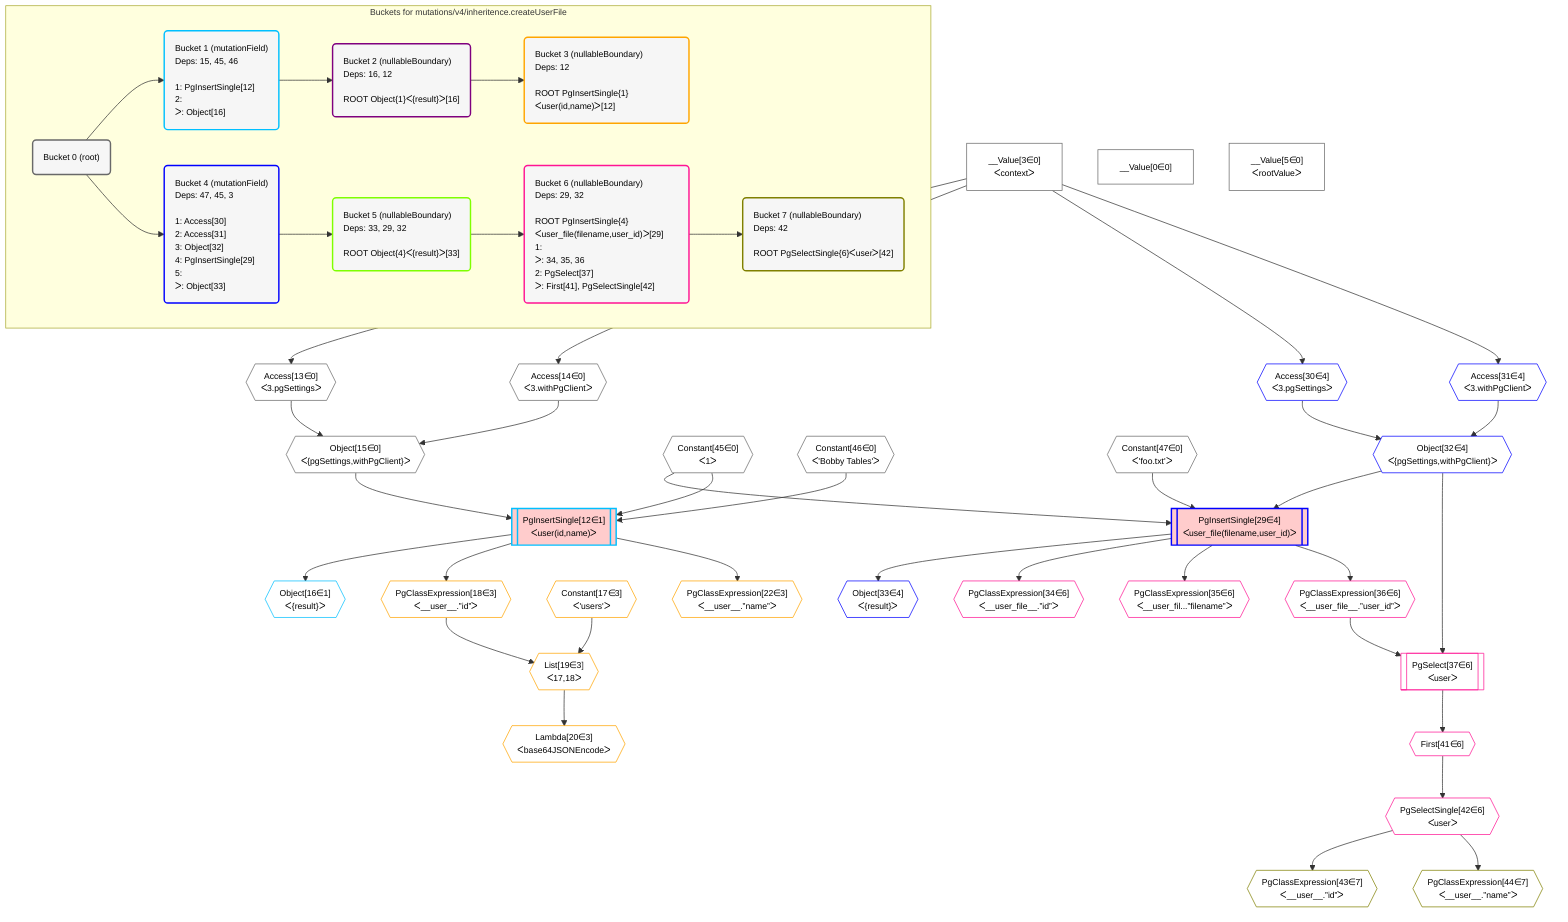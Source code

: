 %%{init: {'themeVariables': { 'fontSize': '12px'}}}%%
graph TD
    classDef path fill:#eee,stroke:#000,color:#000
    classDef plan fill:#fff,stroke-width:1px,color:#000
    classDef itemplan fill:#fff,stroke-width:2px,color:#000
    classDef unbatchedplan fill:#dff,stroke-width:1px,color:#000
    classDef sideeffectplan fill:#fcc,stroke-width:2px,color:#000
    classDef bucket fill:#f6f6f6,color:#000,stroke-width:2px,text-align:left


    %% plan dependencies
    Object15{{"Object[15∈0]<br />ᐸ{pgSettings,withPgClient}ᐳ"}}:::plan
    Access13{{"Access[13∈0]<br />ᐸ3.pgSettingsᐳ"}}:::plan
    Access14{{"Access[14∈0]<br />ᐸ3.withPgClientᐳ"}}:::plan
    Access13 & Access14 --> Object15
    __Value3["__Value[3∈0]<br />ᐸcontextᐳ"]:::plan
    __Value3 --> Access13
    __Value3 --> Access14
    __Value0["__Value[0∈0]"]:::plan
    __Value5["__Value[5∈0]<br />ᐸrootValueᐳ"]:::plan
    Constant45{{"Constant[45∈0]<br />ᐸ1ᐳ"}}:::plan
    Constant46{{"Constant[46∈0]<br />ᐸ'Bobby Tables'ᐳ"}}:::plan
    Constant47{{"Constant[47∈0]<br />ᐸ'foo.txt'ᐳ"}}:::plan
    PgInsertSingle29[["PgInsertSingle[29∈4]<br />ᐸuser_file(filename,user_id)ᐳ"]]:::sideeffectplan
    Object32{{"Object[32∈4]<br />ᐸ{pgSettings,withPgClient}ᐳ"}}:::plan
    Object32 & Constant47 & Constant45 --> PgInsertSingle29
    Access30{{"Access[30∈4]<br />ᐸ3.pgSettingsᐳ"}}:::plan
    Access31{{"Access[31∈4]<br />ᐸ3.withPgClientᐳ"}}:::plan
    Access30 & Access31 --> Object32
    __Value3 --> Access30
    __Value3 --> Access31
    Object33{{"Object[33∈4]<br />ᐸ{result}ᐳ"}}:::plan
    PgInsertSingle29 --> Object33
    PgInsertSingle12[["PgInsertSingle[12∈1]<br />ᐸuser(id,name)ᐳ"]]:::sideeffectplan
    Object15 & Constant45 & Constant46 --> PgInsertSingle12
    Object16{{"Object[16∈1]<br />ᐸ{result}ᐳ"}}:::plan
    PgInsertSingle12 --> Object16
    List19{{"List[19∈3]<br />ᐸ17,18ᐳ"}}:::plan
    Constant17{{"Constant[17∈3]<br />ᐸ'users'ᐳ"}}:::plan
    PgClassExpression18{{"PgClassExpression[18∈3]<br />ᐸ__user__.”id”ᐳ"}}:::plan
    Constant17 & PgClassExpression18 --> List19
    PgSelect37[["PgSelect[37∈6]<br />ᐸuserᐳ"]]:::plan
    PgClassExpression36{{"PgClassExpression[36∈6]<br />ᐸ__user_file__.”user_id”ᐳ"}}:::plan
    Object32 & PgClassExpression36 --> PgSelect37
    PgInsertSingle12 --> PgClassExpression18
    Lambda20{{"Lambda[20∈3]<br />ᐸbase64JSONEncodeᐳ"}}:::plan
    List19 --> Lambda20
    PgClassExpression22{{"PgClassExpression[22∈3]<br />ᐸ__user__.”name”ᐳ"}}:::plan
    PgInsertSingle12 --> PgClassExpression22
    PgClassExpression34{{"PgClassExpression[34∈6]<br />ᐸ__user_file__.”id”ᐳ"}}:::plan
    PgInsertSingle29 --> PgClassExpression34
    PgClassExpression35{{"PgClassExpression[35∈6]<br />ᐸ__user_fil...”filename”ᐳ"}}:::plan
    PgInsertSingle29 --> PgClassExpression35
    PgInsertSingle29 --> PgClassExpression36
    First41{{"First[41∈6]"}}:::plan
    PgSelect37 --> First41
    PgSelectSingle42{{"PgSelectSingle[42∈6]<br />ᐸuserᐳ"}}:::plan
    First41 --> PgSelectSingle42
    PgClassExpression43{{"PgClassExpression[43∈7]<br />ᐸ__user__.”id”ᐳ"}}:::plan
    PgSelectSingle42 --> PgClassExpression43
    PgClassExpression44{{"PgClassExpression[44∈7]<br />ᐸ__user__.”name”ᐳ"}}:::plan
    PgSelectSingle42 --> PgClassExpression44

    %% define steps

    subgraph "Buckets for mutations/v4/inheritence.createUserFile"
    Bucket0("Bucket 0 (root)"):::bucket
    classDef bucket0 stroke:#696969
    class Bucket0,__Value0,__Value3,__Value5,Access13,Access14,Object15,Constant45,Constant46,Constant47 bucket0
    Bucket1("Bucket 1 (mutationField)<br />Deps: 15, 45, 46<br /><br />1: PgInsertSingle[12]<br />2: <br />ᐳ: Object[16]"):::bucket
    classDef bucket1 stroke:#00bfff
    class Bucket1,PgInsertSingle12,Object16 bucket1
    Bucket2("Bucket 2 (nullableBoundary)<br />Deps: 16, 12<br /><br />ROOT Object{1}ᐸ{result}ᐳ[16]"):::bucket
    classDef bucket2 stroke:#7f007f
    class Bucket2 bucket2
    Bucket3("Bucket 3 (nullableBoundary)<br />Deps: 12<br /><br />ROOT PgInsertSingle{1}ᐸuser(id,name)ᐳ[12]"):::bucket
    classDef bucket3 stroke:#ffa500
    class Bucket3,Constant17,PgClassExpression18,List19,Lambda20,PgClassExpression22 bucket3
    Bucket4("Bucket 4 (mutationField)<br />Deps: 47, 45, 3<br /><br />1: Access[30]<br />2: Access[31]<br />3: Object[32]<br />4: PgInsertSingle[29]<br />5: <br />ᐳ: Object[33]"):::bucket
    classDef bucket4 stroke:#0000ff
    class Bucket4,PgInsertSingle29,Access30,Access31,Object32,Object33 bucket4
    Bucket5("Bucket 5 (nullableBoundary)<br />Deps: 33, 29, 32<br /><br />ROOT Object{4}ᐸ{result}ᐳ[33]"):::bucket
    classDef bucket5 stroke:#7fff00
    class Bucket5 bucket5
    Bucket6("Bucket 6 (nullableBoundary)<br />Deps: 29, 32<br /><br />ROOT PgInsertSingle{4}ᐸuser_file(filename,user_id)ᐳ[29]<br />1: <br />ᐳ: 34, 35, 36<br />2: PgSelect[37]<br />ᐳ: First[41], PgSelectSingle[42]"):::bucket
    classDef bucket6 stroke:#ff1493
    class Bucket6,PgClassExpression34,PgClassExpression35,PgClassExpression36,PgSelect37,First41,PgSelectSingle42 bucket6
    Bucket7("Bucket 7 (nullableBoundary)<br />Deps: 42<br /><br />ROOT PgSelectSingle{6}ᐸuserᐳ[42]"):::bucket
    classDef bucket7 stroke:#808000
    class Bucket7,PgClassExpression43,PgClassExpression44 bucket7
    Bucket0 --> Bucket1 & Bucket4
    Bucket1 --> Bucket2
    Bucket2 --> Bucket3
    Bucket4 --> Bucket5
    Bucket5 --> Bucket6
    Bucket6 --> Bucket7
    end